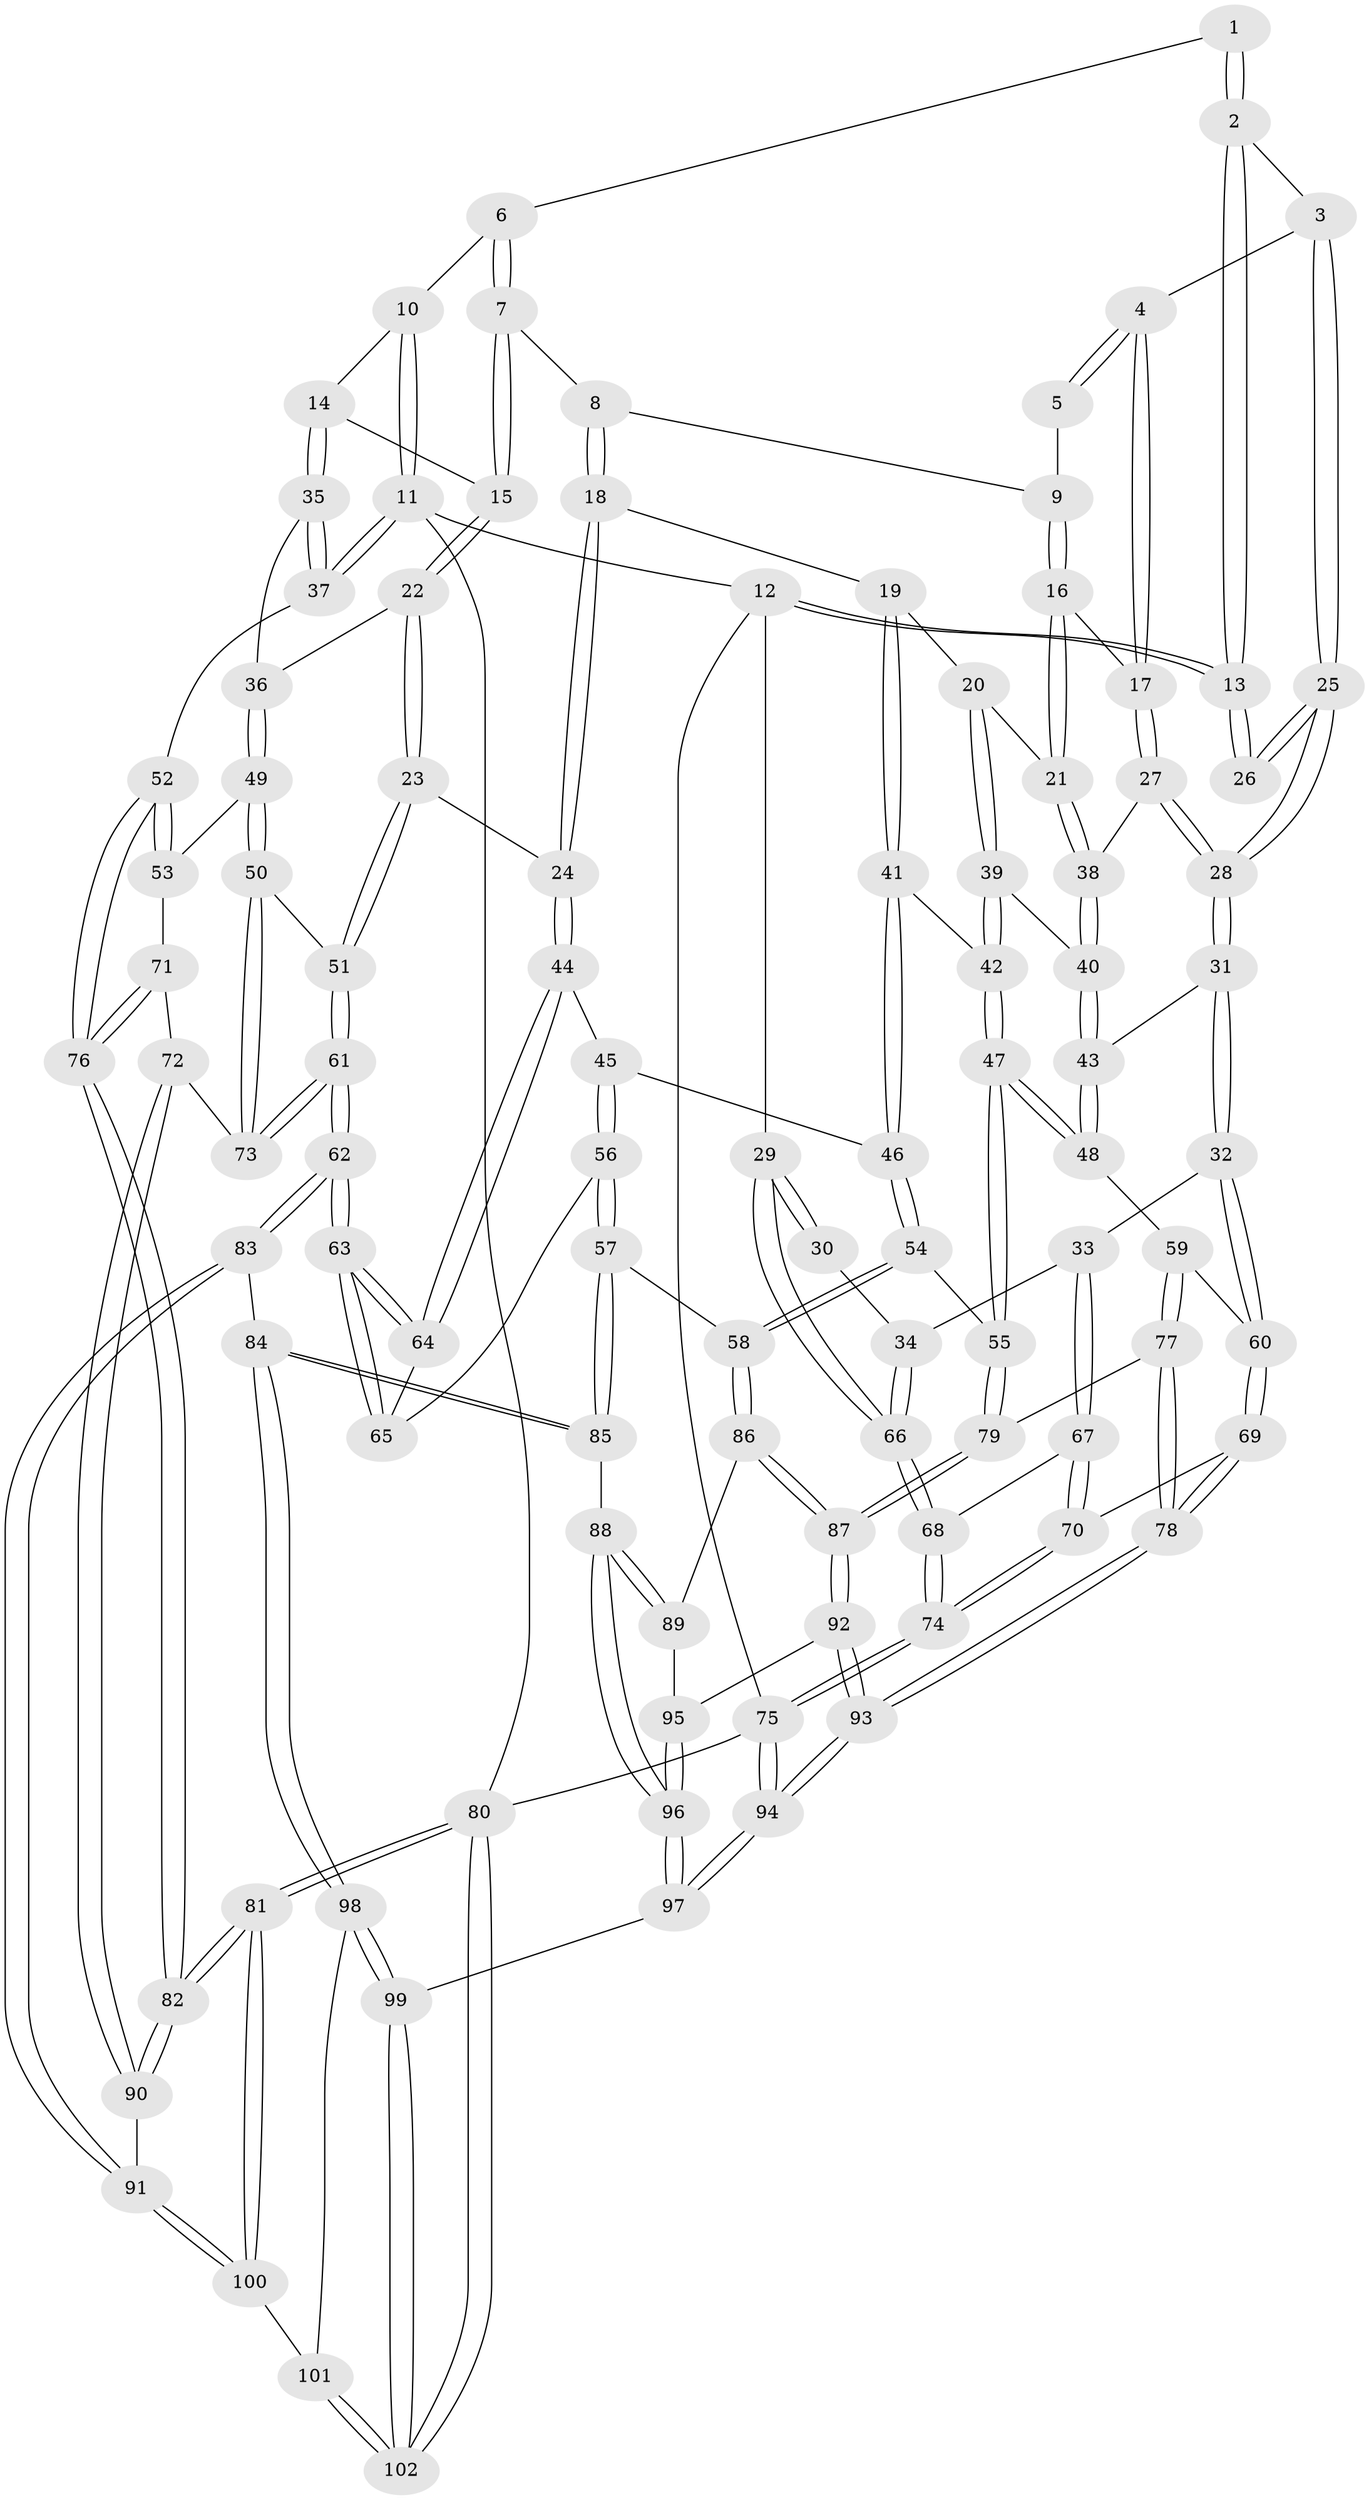 // Generated by graph-tools (version 1.1) at 2025/38/02/21/25 10:38:58]
// undirected, 102 vertices, 252 edges
graph export_dot {
graph [start="1"]
  node [color=gray90,style=filled];
  1 [pos="+0.5946185781346444+0"];
  2 [pos="+0.10049778372877054+0"];
  3 [pos="+0.22494422439645342+0.08551240774860365"];
  4 [pos="+0.2789865307916259+0.11873763459407312"];
  5 [pos="+0.413598556617826+0.09202180203818755"];
  6 [pos="+0.6045813077816968+0"];
  7 [pos="+0.6206531298523549+0"];
  8 [pos="+0.5371137149249203+0.14885780925442973"];
  9 [pos="+0.46898713495181665+0.15837214724355678"];
  10 [pos="+0.7260559138588614+0"];
  11 [pos="+1+0"];
  12 [pos="+0+0"];
  13 [pos="+0+0"];
  14 [pos="+0.9207259915206067+0.1519481625941166"];
  15 [pos="+0.7482241073309185+0.14311296653606398"];
  16 [pos="+0.37352940142581703+0.20773627608104148"];
  17 [pos="+0.36443938500746287+0.2040968265227258"];
  18 [pos="+0.5744337697933222+0.2965303956290593"];
  19 [pos="+0.4572176643445215+0.29366102993580834"];
  20 [pos="+0.40958620546706026+0.26948706418290186"];
  21 [pos="+0.40653964126238806+0.26632327040521825"];
  22 [pos="+0.6929491850989365+0.30476241590051417"];
  23 [pos="+0.6161823016636004+0.33324181927266433"];
  24 [pos="+0.6111330700867712+0.3328891311978938"];
  25 [pos="+0.18118222131573727+0.21904515385858195"];
  26 [pos="+0.10155721248153561+0.22786542516032487"];
  27 [pos="+0.2809638155356305+0.315439708019191"];
  28 [pos="+0.1923185007685538+0.3037626061453327"];
  29 [pos="+0+0.21589132945564596"];
  30 [pos="+0.0773766525951754+0.23257743377454587"];
  31 [pos="+0.16829083109597878+0.345114451890837"];
  32 [pos="+0.12297136887459084+0.3875158355806689"];
  33 [pos="+0.09366570413566916+0.39413375679503654"];
  34 [pos="+0.0830708819601969+0.39279093457037867"];
  35 [pos="+0.937578947920733+0.15899410263925481"];
  36 [pos="+0.7973436048405562+0.34785324554645847"];
  37 [pos="+1+0.16960384267693288"];
  38 [pos="+0.3103797966563066+0.3415570422196924"];
  39 [pos="+0.3637480038021977+0.38375926739585037"];
  40 [pos="+0.3309165889025731+0.37634580438104526"];
  41 [pos="+0.4127700742119323+0.39873999878184685"];
  42 [pos="+0.37416364213391085+0.3908652861856419"];
  43 [pos="+0.2852663449013329+0.4290706674432895"];
  44 [pos="+0.5754505058568967+0.3777669760120839"];
  45 [pos="+0.485373463689708+0.4052140762659696"];
  46 [pos="+0.42539430942858525+0.4095528137122619"];
  47 [pos="+0.3457467436137007+0.503761985955979"];
  48 [pos="+0.27999595994099236+0.475823763182675"];
  49 [pos="+0.8423645777864556+0.40457316102002744"];
  50 [pos="+0.8296997842023819+0.4306274084174509"];
  51 [pos="+0.6796219721425+0.4710725498071448"];
  52 [pos="+1+0.30176348098196726"];
  53 [pos="+0.8567265391206133+0.4051184666207118"];
  54 [pos="+0.42457860856735335+0.5231313918810716"];
  55 [pos="+0.3542480053150405+0.5121407314591379"];
  56 [pos="+0.46784514109890035+0.5180335083381286"];
  57 [pos="+0.44509120792421236+0.5248786658348835"];
  58 [pos="+0.4297377599378845+0.5273343209696676"];
  59 [pos="+0.2537383678798162+0.49005254067266824"];
  60 [pos="+0.18253075552885534+0.46030014650115214"];
  61 [pos="+0.6868546217748032+0.5720399774566794"];
  62 [pos="+0.650950072147203+0.6480501278116487"];
  63 [pos="+0.6455927700566712+0.6410746252592043"];
  64 [pos="+0.55834139060228+0.44875944489955727"];
  65 [pos="+0.48773829151250186+0.5155842529516221"];
  66 [pos="+0+0.384203628008476"];
  67 [pos="+0.10471952433276395+0.5665960994929701"];
  68 [pos="+0+0.4039731708468847"];
  69 [pos="+0.13654356012255026+0.6150882950604275"];
  70 [pos="+0.12956478832051738+0.614291919867333"];
  71 [pos="+0.9343117162167466+0.5069715755517438"];
  72 [pos="+0.8540474184904023+0.5571337238766165"];
  73 [pos="+0.8144102069505434+0.49929804527251037"];
  74 [pos="+0+0.8201812930347104"];
  75 [pos="+0+1"];
  76 [pos="+1+0.6112367009261157"];
  77 [pos="+0.22432551459053507+0.6127852168868465"];
  78 [pos="+0.17310573677289004+0.6289645945591664"];
  79 [pos="+0.2923794528710787+0.6292063508607137"];
  80 [pos="+1+1"];
  81 [pos="+1+1"];
  82 [pos="+1+0.6263752880699668"];
  83 [pos="+0.6512303601467622+0.6847009878825463"];
  84 [pos="+0.6146373720478711+0.7077248359067673"];
  85 [pos="+0.6121056212647306+0.7076111153316066"];
  86 [pos="+0.42331273570112304+0.6220968639687305"];
  87 [pos="+0.3321121345884175+0.6630264546703709"];
  88 [pos="+0.5676463992556527+0.7082289497127476"];
  89 [pos="+0.4946023279955398+0.6699724296657281"];
  90 [pos="+0.8764855949840679+0.6652002531349178"];
  91 [pos="+0.7819569126499537+0.7335092506723485"];
  92 [pos="+0.33375243868509313+0.6854234730123357"];
  93 [pos="+0.19905692635343886+0.8237421853616331"];
  94 [pos="+0.13645662916101667+1"];
  95 [pos="+0.3636641215115113+0.7288884798809624"];
  96 [pos="+0.4007245563308356+0.8043127470727002"];
  97 [pos="+0.29366297594393265+1"];
  98 [pos="+0.5855053877003044+0.8716654457315314"];
  99 [pos="+0.4969463347175348+1"];
  100 [pos="+0.8058736091270196+0.7964897565003849"];
  101 [pos="+0.7622346691443741+0.89560628043993"];
  102 [pos="+0.7093887151627014+1"];
  1 -- 2;
  1 -- 2;
  1 -- 6;
  2 -- 3;
  2 -- 13;
  2 -- 13;
  3 -- 4;
  3 -- 25;
  3 -- 25;
  4 -- 5;
  4 -- 5;
  4 -- 17;
  4 -- 17;
  5 -- 9;
  6 -- 7;
  6 -- 7;
  6 -- 10;
  7 -- 8;
  7 -- 15;
  7 -- 15;
  8 -- 9;
  8 -- 18;
  8 -- 18;
  9 -- 16;
  9 -- 16;
  10 -- 11;
  10 -- 11;
  10 -- 14;
  11 -- 12;
  11 -- 37;
  11 -- 37;
  11 -- 80;
  12 -- 13;
  12 -- 13;
  12 -- 29;
  12 -- 75;
  13 -- 26;
  13 -- 26;
  14 -- 15;
  14 -- 35;
  14 -- 35;
  15 -- 22;
  15 -- 22;
  16 -- 17;
  16 -- 21;
  16 -- 21;
  17 -- 27;
  17 -- 27;
  18 -- 19;
  18 -- 24;
  18 -- 24;
  19 -- 20;
  19 -- 41;
  19 -- 41;
  20 -- 21;
  20 -- 39;
  20 -- 39;
  21 -- 38;
  21 -- 38;
  22 -- 23;
  22 -- 23;
  22 -- 36;
  23 -- 24;
  23 -- 51;
  23 -- 51;
  24 -- 44;
  24 -- 44;
  25 -- 26;
  25 -- 26;
  25 -- 28;
  25 -- 28;
  27 -- 28;
  27 -- 28;
  27 -- 38;
  28 -- 31;
  28 -- 31;
  29 -- 30;
  29 -- 30;
  29 -- 66;
  29 -- 66;
  30 -- 34;
  31 -- 32;
  31 -- 32;
  31 -- 43;
  32 -- 33;
  32 -- 60;
  32 -- 60;
  33 -- 34;
  33 -- 67;
  33 -- 67;
  34 -- 66;
  34 -- 66;
  35 -- 36;
  35 -- 37;
  35 -- 37;
  36 -- 49;
  36 -- 49;
  37 -- 52;
  38 -- 40;
  38 -- 40;
  39 -- 40;
  39 -- 42;
  39 -- 42;
  40 -- 43;
  40 -- 43;
  41 -- 42;
  41 -- 46;
  41 -- 46;
  42 -- 47;
  42 -- 47;
  43 -- 48;
  43 -- 48;
  44 -- 45;
  44 -- 64;
  44 -- 64;
  45 -- 46;
  45 -- 56;
  45 -- 56;
  46 -- 54;
  46 -- 54;
  47 -- 48;
  47 -- 48;
  47 -- 55;
  47 -- 55;
  48 -- 59;
  49 -- 50;
  49 -- 50;
  49 -- 53;
  50 -- 51;
  50 -- 73;
  50 -- 73;
  51 -- 61;
  51 -- 61;
  52 -- 53;
  52 -- 53;
  52 -- 76;
  52 -- 76;
  53 -- 71;
  54 -- 55;
  54 -- 58;
  54 -- 58;
  55 -- 79;
  55 -- 79;
  56 -- 57;
  56 -- 57;
  56 -- 65;
  57 -- 58;
  57 -- 85;
  57 -- 85;
  58 -- 86;
  58 -- 86;
  59 -- 60;
  59 -- 77;
  59 -- 77;
  60 -- 69;
  60 -- 69;
  61 -- 62;
  61 -- 62;
  61 -- 73;
  61 -- 73;
  62 -- 63;
  62 -- 63;
  62 -- 83;
  62 -- 83;
  63 -- 64;
  63 -- 64;
  63 -- 65;
  63 -- 65;
  64 -- 65;
  66 -- 68;
  66 -- 68;
  67 -- 68;
  67 -- 70;
  67 -- 70;
  68 -- 74;
  68 -- 74;
  69 -- 70;
  69 -- 78;
  69 -- 78;
  70 -- 74;
  70 -- 74;
  71 -- 72;
  71 -- 76;
  71 -- 76;
  72 -- 73;
  72 -- 90;
  72 -- 90;
  74 -- 75;
  74 -- 75;
  75 -- 94;
  75 -- 94;
  75 -- 80;
  76 -- 82;
  76 -- 82;
  77 -- 78;
  77 -- 78;
  77 -- 79;
  78 -- 93;
  78 -- 93;
  79 -- 87;
  79 -- 87;
  80 -- 81;
  80 -- 81;
  80 -- 102;
  80 -- 102;
  81 -- 82;
  81 -- 82;
  81 -- 100;
  81 -- 100;
  82 -- 90;
  82 -- 90;
  83 -- 84;
  83 -- 91;
  83 -- 91;
  84 -- 85;
  84 -- 85;
  84 -- 98;
  84 -- 98;
  85 -- 88;
  86 -- 87;
  86 -- 87;
  86 -- 89;
  87 -- 92;
  87 -- 92;
  88 -- 89;
  88 -- 89;
  88 -- 96;
  88 -- 96;
  89 -- 95;
  90 -- 91;
  91 -- 100;
  91 -- 100;
  92 -- 93;
  92 -- 93;
  92 -- 95;
  93 -- 94;
  93 -- 94;
  94 -- 97;
  94 -- 97;
  95 -- 96;
  95 -- 96;
  96 -- 97;
  96 -- 97;
  97 -- 99;
  98 -- 99;
  98 -- 99;
  98 -- 101;
  99 -- 102;
  99 -- 102;
  100 -- 101;
  101 -- 102;
  101 -- 102;
}
